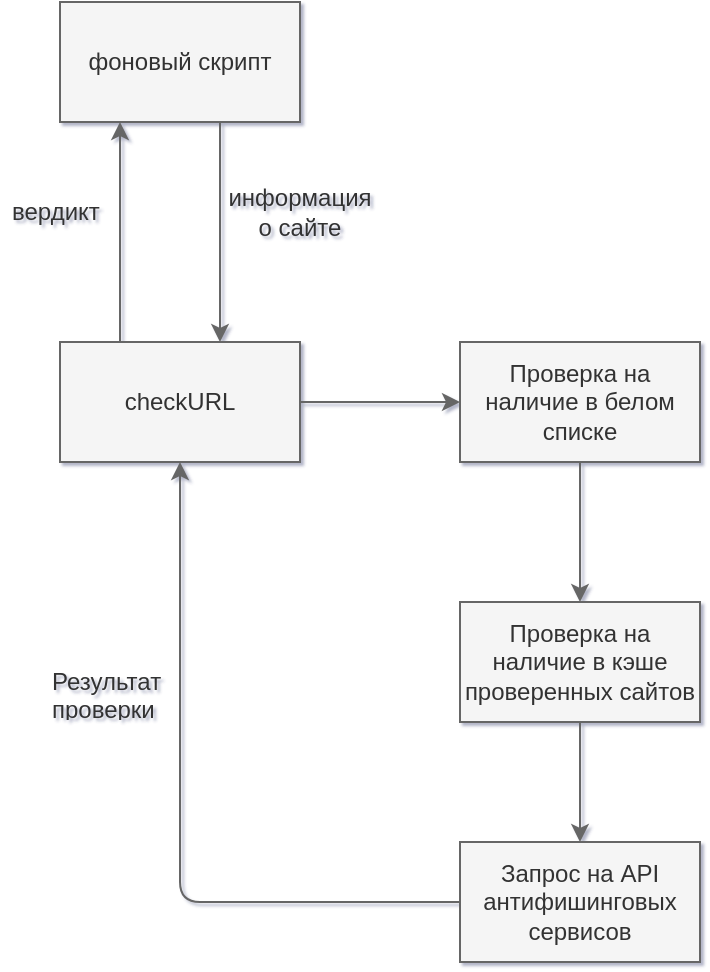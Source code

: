 <mxfile>
    <diagram id="42z4B2L1UylOSymzozE0" name="Page-1">
        <mxGraphModel dx="1162" dy="787" grid="0" gridSize="10" guides="1" tooltips="1" connect="1" arrows="1" fold="1" page="1" pageScale="1" pageWidth="1000" pageHeight="1000" background="none" math="0" shadow="1">
            <root>
                <mxCell id="0"/>
                <mxCell id="1" parent="0"/>
                <mxCell id="3" style="edgeStyle=none;html=1;entryX=0.5;entryY=0;entryDx=0;entryDy=0;fillColor=#f5f5f5;strokeColor=#666666;" edge="1" parent="1">
                    <mxGeometry relative="1" as="geometry">
                        <mxPoint x="470" y="490" as="targetPoint"/>
                        <mxPoint x="470" y="380" as="sourcePoint"/>
                    </mxGeometry>
                </mxCell>
                <mxCell id="2" value="фоновый скрипт" style="rounded=0;whiteSpace=wrap;html=1;fillColor=#f5f5f5;fontColor=#333333;strokeColor=#666666;" vertex="1" parent="1">
                    <mxGeometry x="390" y="320" width="120" height="60" as="geometry"/>
                </mxCell>
                <mxCell id="4" value="информация о сайте" style="text;html=1;strokeColor=none;fillColor=none;align=center;verticalAlign=middle;whiteSpace=wrap;rounded=0;fontColor=#333333;" vertex="1" parent="1">
                    <mxGeometry x="480" y="410" width="60" height="30" as="geometry"/>
                </mxCell>
                <mxCell id="6" style="edgeStyle=none;html=1;entryX=0;entryY=0.5;entryDx=0;entryDy=0;fillColor=#f5f5f5;strokeColor=#666666;" edge="1" parent="1" source="5" target="7">
                    <mxGeometry relative="1" as="geometry">
                        <mxPoint x="450" y="610" as="targetPoint"/>
                    </mxGeometry>
                </mxCell>
                <mxCell id="13" style="edgeStyle=none;html=1;entryX=0.25;entryY=1;entryDx=0;entryDy=0;exitX=0.25;exitY=0;exitDx=0;exitDy=0;fillColor=#f5f5f5;strokeColor=#666666;" edge="1" parent="1" source="5" target="2">
                    <mxGeometry relative="1" as="geometry">
                        <mxPoint x="450" y="390" as="targetPoint"/>
                    </mxGeometry>
                </mxCell>
                <mxCell id="5" value="checkURL" style="rounded=0;whiteSpace=wrap;html=1;fillColor=#f5f5f5;fontColor=#333333;strokeColor=#666666;" vertex="1" parent="1">
                    <mxGeometry x="390" y="490" width="120" height="60" as="geometry"/>
                </mxCell>
                <mxCell id="8" style="edgeStyle=none;html=1;entryX=0.5;entryY=0;entryDx=0;entryDy=0;fillColor=#f5f5f5;strokeColor=#666666;" edge="1" parent="1" source="7" target="9">
                    <mxGeometry relative="1" as="geometry">
                        <mxPoint x="450" y="730" as="targetPoint"/>
                    </mxGeometry>
                </mxCell>
                <mxCell id="7" value="Проверка на наличие в белом списке" style="rounded=0;whiteSpace=wrap;html=1;fillColor=#f5f5f5;fontColor=#333333;strokeColor=#666666;" vertex="1" parent="1">
                    <mxGeometry x="590" y="490" width="120" height="60" as="geometry"/>
                </mxCell>
                <mxCell id="9" value="Проверка на наличие в кэше проверенных сайтов" style="rounded=0;whiteSpace=wrap;html=1;fillColor=#f5f5f5;fontColor=#333333;strokeColor=#666666;" vertex="1" parent="1">
                    <mxGeometry x="590" y="620" width="120" height="60" as="geometry"/>
                </mxCell>
                <mxCell id="10" style="edgeStyle=none;html=1;exitX=0.5;exitY=1;exitDx=0;exitDy=0;fillColor=#f5f5f5;strokeColor=#666666;" edge="1" parent="1" source="9">
                    <mxGeometry relative="1" as="geometry">
                        <mxPoint x="650" y="740" as="targetPoint"/>
                        <mxPoint x="650" y="670" as="sourcePoint"/>
                    </mxGeometry>
                </mxCell>
                <mxCell id="12" style="edgeStyle=none;html=1;entryX=0.5;entryY=1;entryDx=0;entryDy=0;fillColor=#f5f5f5;strokeColor=#666666;" edge="1" parent="1" source="11" target="5">
                    <mxGeometry relative="1" as="geometry">
                        <mxPoint x="430" y="770" as="targetPoint"/>
                        <Array as="points">
                            <mxPoint x="450" y="770"/>
                        </Array>
                    </mxGeometry>
                </mxCell>
                <mxCell id="11" value="Запрос на API антифишинговых сервисов" style="rounded=0;whiteSpace=wrap;html=1;fillColor=#f5f5f5;fontColor=#333333;strokeColor=#666666;" vertex="1" parent="1">
                    <mxGeometry x="590" y="740" width="120" height="60" as="geometry"/>
                </mxCell>
                <mxCell id="14" value="вердикт" style="text;strokeColor=none;fillColor=none;align=left;verticalAlign=middle;spacingLeft=4;spacingRight=4;overflow=hidden;points=[[0,0.5],[1,0.5]];portConstraint=eastwest;rotatable=0;whiteSpace=wrap;html=1;fontColor=#333333;" vertex="1" parent="1">
                    <mxGeometry x="360" y="410" width="80" height="30" as="geometry"/>
                </mxCell>
                <mxCell id="15" value="Результат проверки" style="text;strokeColor=none;fillColor=none;align=left;verticalAlign=middle;spacingLeft=4;spacingRight=4;overflow=hidden;points=[[0,0.5],[1,0.5]];portConstraint=eastwest;rotatable=0;whiteSpace=wrap;html=1;fontColor=#333333;" vertex="1" parent="1">
                    <mxGeometry x="380" y="650" width="80" height="30" as="geometry"/>
                </mxCell>
            </root>
        </mxGraphModel>
    </diagram>
</mxfile>